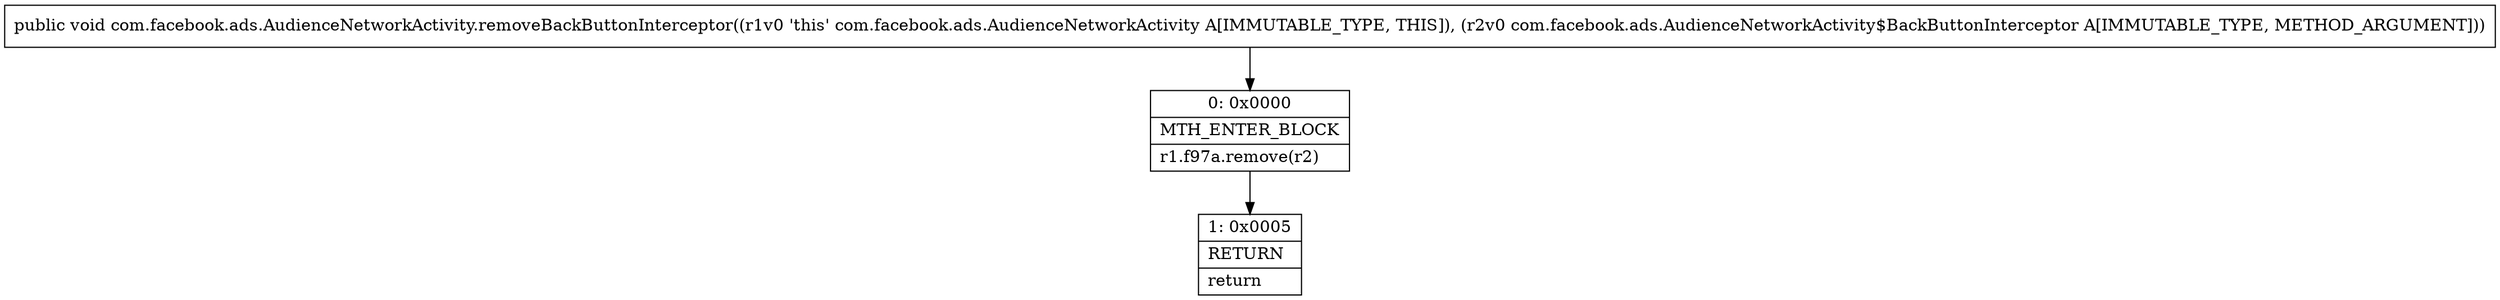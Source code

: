digraph "CFG forcom.facebook.ads.AudienceNetworkActivity.removeBackButtonInterceptor(Lcom\/facebook\/ads\/AudienceNetworkActivity$BackButtonInterceptor;)V" {
Node_0 [shape=record,label="{0\:\ 0x0000|MTH_ENTER_BLOCK\l|r1.f97a.remove(r2)\l}"];
Node_1 [shape=record,label="{1\:\ 0x0005|RETURN\l|return\l}"];
MethodNode[shape=record,label="{public void com.facebook.ads.AudienceNetworkActivity.removeBackButtonInterceptor((r1v0 'this' com.facebook.ads.AudienceNetworkActivity A[IMMUTABLE_TYPE, THIS]), (r2v0 com.facebook.ads.AudienceNetworkActivity$BackButtonInterceptor A[IMMUTABLE_TYPE, METHOD_ARGUMENT])) }"];
MethodNode -> Node_0;
Node_0 -> Node_1;
}

